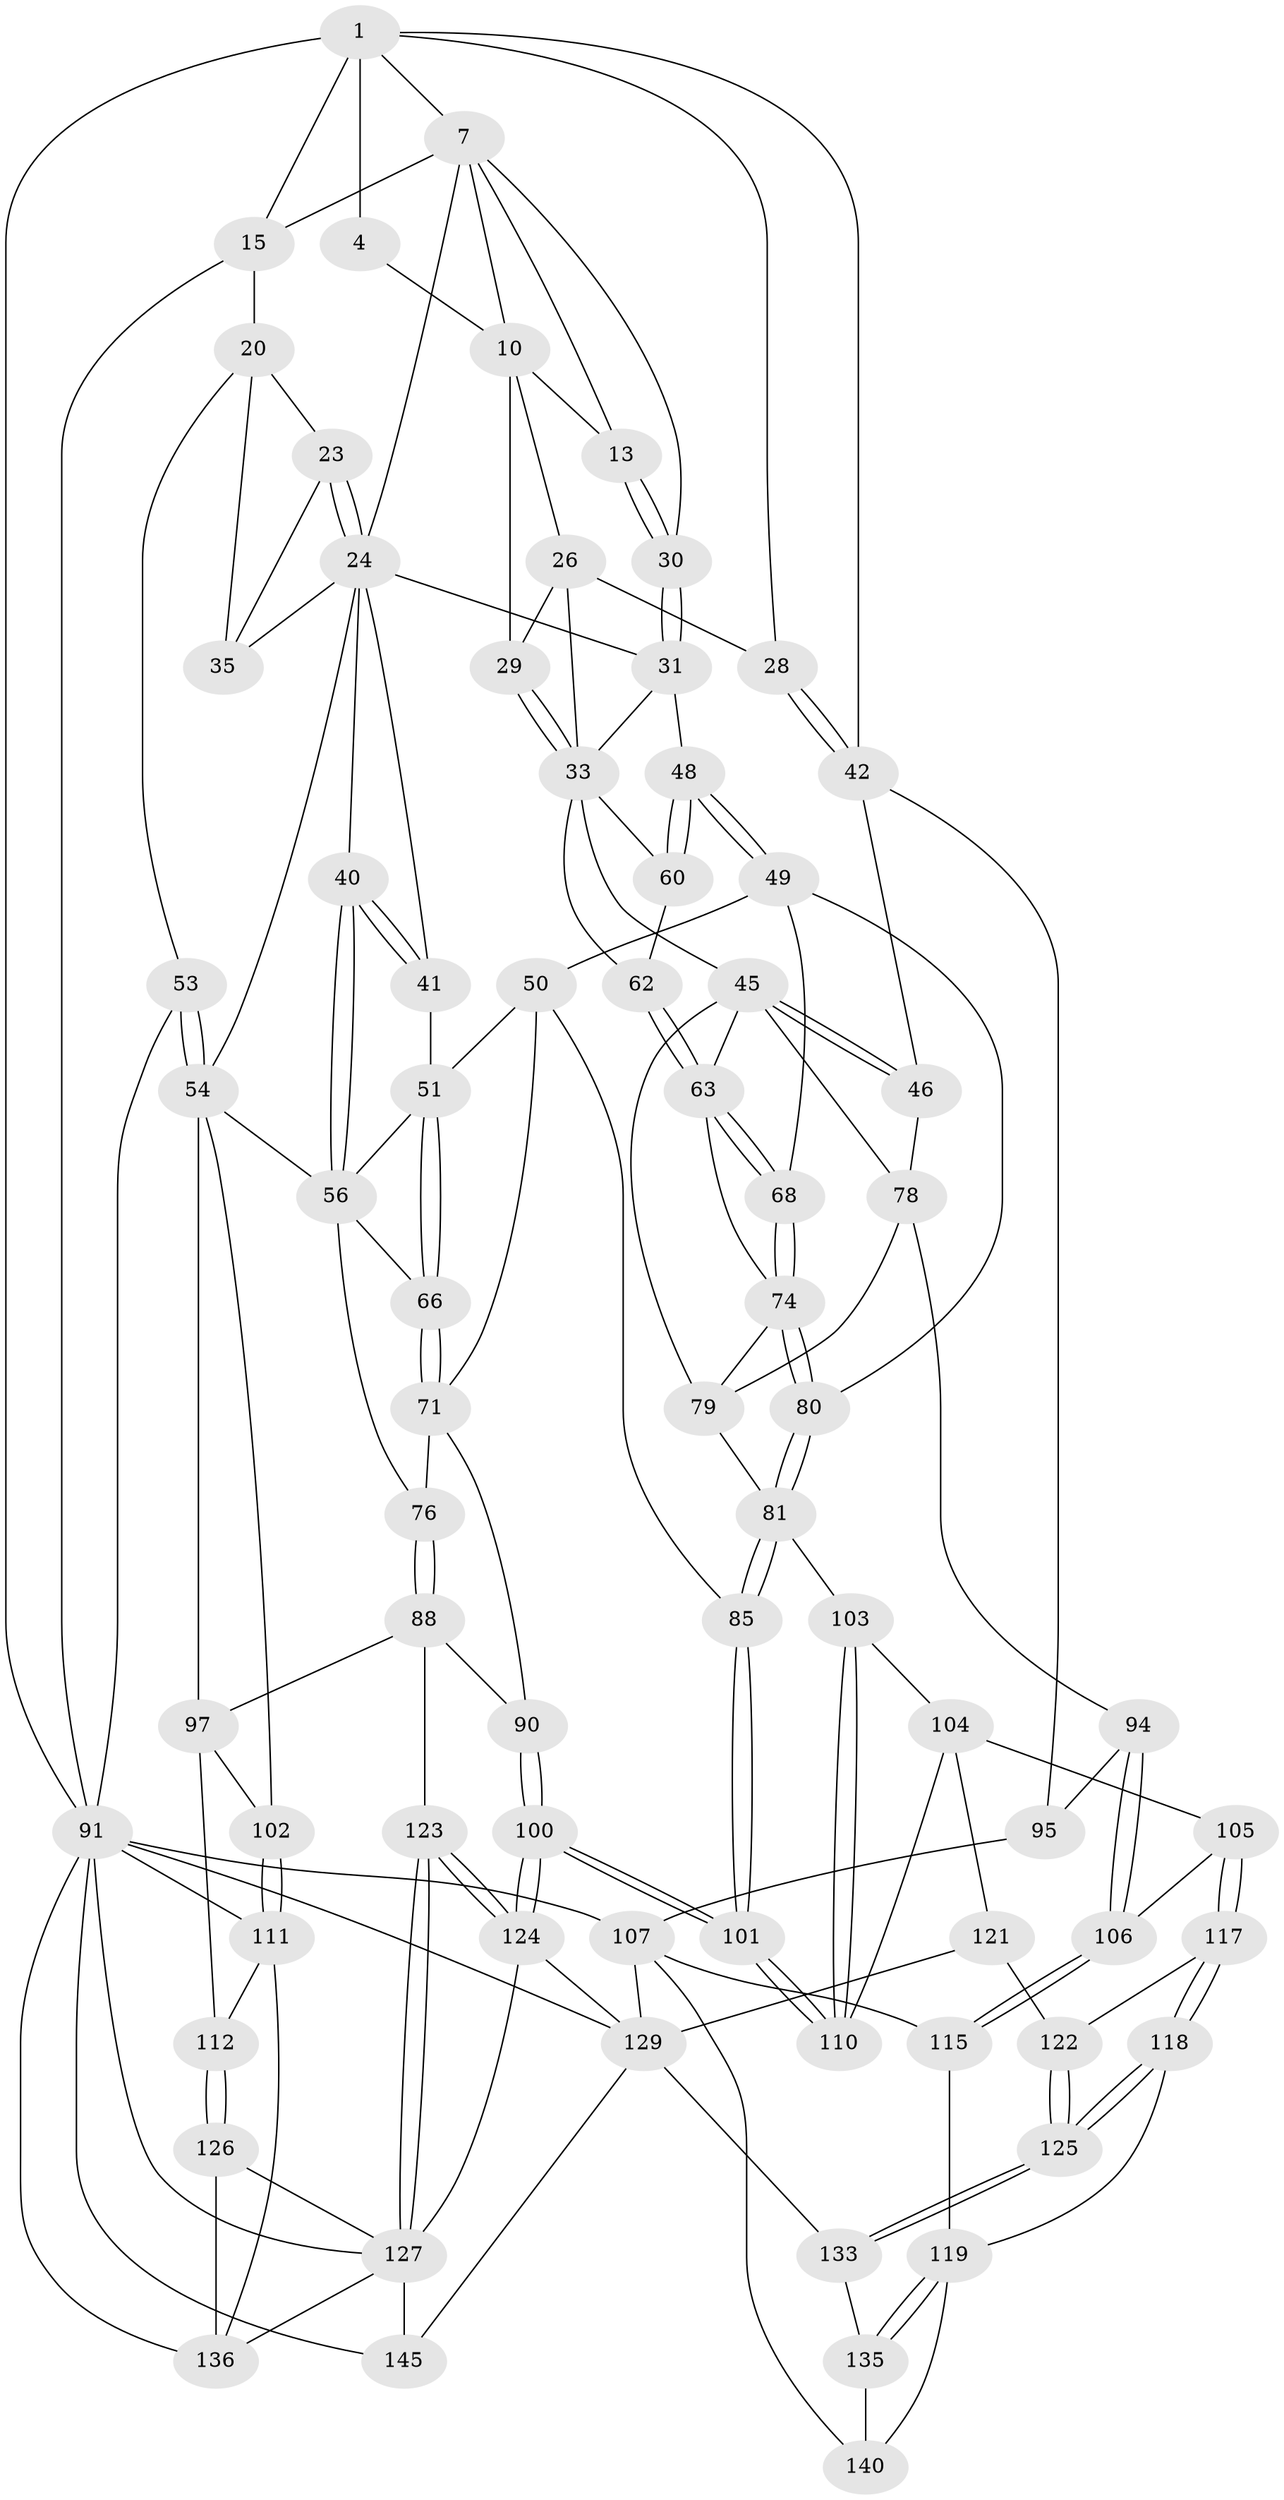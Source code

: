 // original degree distribution, {3: 0.02, 6: 0.24, 4: 0.24, 5: 0.5}
// Generated by graph-tools (version 1.1) at 2025/16/03/09/25 04:16:52]
// undirected, 75 vertices, 178 edges
graph export_dot {
graph [start="1"]
  node [color=gray90,style=filled];
  1 [pos="+0.29750606264663143+0",super="+6+2"];
  4 [pos="+0.13579674161307864+0.12149896509483896",super="+5"];
  7 [pos="+0.5389210482241612+0.0026565968532376257",super="+8+19"];
  10 [pos="+0.272676130432551+0.018930004600324277",super="+11"];
  13 [pos="+0.297674258814645+0.16113096845609987"];
  15 [pos="+0.9460828893534544+0",super="+16+18"];
  20 [pos="+1+0",super="+36+21"];
  23 [pos="+0.7776340968850064+0.2377534789224546"];
  24 [pos="+0.7649328327370589+0.25326893643696075",super="+25+39"];
  26 [pos="+0.15324108883247767+0.13921966852398152",super="+27"];
  28 [pos="+0.012821367797958259+0.24641444912260668"];
  29 [pos="+0.2243516248440325+0.22458424258777923"];
  30 [pos="+0.40546103611833706+0.20137882110242952"];
  31 [pos="+0.404904792174418+0.24431826496160344",super="+32"];
  33 [pos="+0.22656496958716213+0.2836660760795925",super="+38"];
  35 [pos="+0.9119950490121197+0.18406110069344914",super="+37"];
  40 [pos="+0.7546581227367126+0.3434675718959685"];
  41 [pos="+0.5886471356641751+0.31977165875384445"];
  42 [pos="+0+0.26232922543447423",super="+47"];
  45 [pos="+0.1537425446127396+0.3792812557103618",super="+65"];
  46 [pos="+0+0.46858625501989115"];
  48 [pos="+0.40051964762517006+0.33219602303988593"];
  49 [pos="+0.4106596931515532+0.3533154458726679",super="+67"];
  50 [pos="+0.4429503481844174+0.3759350569139504",super="+69"];
  51 [pos="+0.5324278647049125+0.3939217729641973",super="+52"];
  53 [pos="+1+0.4381423994946685",super="+93"];
  54 [pos="+1+0.46945062542011856",super="+55+86"];
  56 [pos="+0.7469426177286547+0.38927709180126546",super="+59+57"];
  60 [pos="+0.37869741352737324+0.3430927145496216"];
  62 [pos="+0.26732985517517593+0.4282297097415546"];
  63 [pos="+0.2650493849900412+0.4347422385011953",super="+64"];
  66 [pos="+0.5731742013265297+0.45442165927544087"];
  68 [pos="+0.3268137966217371+0.4643860311484704"];
  71 [pos="+0.5822011593292108+0.5157103697712861",super="+72"];
  74 [pos="+0.32059136939757615+0.49617895527321276",super="+75"];
  76 [pos="+0.6476012527648641+0.5292752713554494"];
  78 [pos="+0.1497522963026626+0.5166748134433684",super="+84"];
  79 [pos="+0.22641364165961442+0.5843509535191395",super="+83"];
  80 [pos="+0.39419192966517747+0.5928329910287841"];
  81 [pos="+0.3954546670473619+0.5984306944271626",super="+82"];
  85 [pos="+0.4259738790047195+0.635005458681439"];
  88 [pos="+0.6600156088054681+0.7172613247638906",super="+89"];
  90 [pos="+0.643393015016542+0.7140219207221717"];
  91 [pos="+1+1",super="+109+92+144"];
  94 [pos="+0.04347663655208061+0.6397248533628646"];
  95 [pos="+0.02243017702827739+0.6320394314315949",super="+96"];
  97 [pos="+0.787325574554033+0.6124340818833356",super="+98"];
  100 [pos="+0.42521341297261805+0.711926415626441"];
  101 [pos="+0.4241693482508359+0.710872136902831"];
  102 [pos="+0.8940433124076138+0.6790616578433278"];
  103 [pos="+0.2295042838674073+0.653157050788792"];
  104 [pos="+0.2209427178707221+0.6668771425584034",super="+114"];
  105 [pos="+0.17029654264278574+0.728565244359747"];
  106 [pos="+0.10665420934906877+0.7107481886312534"];
  107 [pos="+0+0.8153017022284601",super="+116+108"];
  110 [pos="+0.3917898969569476+0.7210597340134022"];
  111 [pos="+0.8874388638131026+0.7358879298536409",super="+113"];
  112 [pos="+0.7168013748011828+0.7507581209693309"];
  115 [pos="+0.04370289478762934+0.8334487917992238"];
  117 [pos="+0.17284877689338177+0.7333719299597159"];
  118 [pos="+0.15721362875435554+0.8307542890684149"];
  119 [pos="+0.14221648013239022+0.8414623569219059",super="+120"];
  121 [pos="+0.31290456305973013+0.7772720380816407",super="+131"];
  122 [pos="+0.24655498233719006+0.7752128407958004"];
  123 [pos="+0.5110044955926324+0.853308030452169"];
  124 [pos="+0.4586632182560203+0.8166971329985645",super="+128"];
  125 [pos="+0.2185218831145098+0.8606866861036029"];
  126 [pos="+0.7262721824313215+0.8360894197892786"];
  127 [pos="+0.5345216162923878+0.8831859824799433",super="+142"];
  129 [pos="+0.36852499166034686+0.901719726870948",super="+130+139"];
  133 [pos="+0.24766894484151455+0.9064473184468961",super="+134"];
  135 [pos="+0.157240774360346+0.923603358242985"];
  136 [pos="+0.8490590524112777+0.8654358435156986",super="+137"];
  140 [pos="+0.07613876078667793+0.9428373578287572"];
  145 [pos="+0.4662564548566082+1"];
  1 -- 7;
  1 -- 15 [weight=2];
  1 -- 4;
  1 -- 42;
  1 -- 28;
  1 -- 91;
  4 -- 10 [weight=2];
  7 -- 10;
  7 -- 13;
  7 -- 30;
  7 -- 24;
  7 -- 15;
  10 -- 29;
  10 -- 26;
  10 -- 13;
  13 -- 30;
  13 -- 30;
  15 -- 91;
  15 -- 20 [weight=2];
  20 -- 53;
  20 -- 23;
  20 -- 35;
  23 -- 24;
  23 -- 24;
  23 -- 35;
  24 -- 41;
  24 -- 31;
  24 -- 40;
  24 -- 35;
  24 -- 54;
  26 -- 29;
  26 -- 28;
  26 -- 33;
  28 -- 42;
  28 -- 42;
  29 -- 33;
  29 -- 33;
  30 -- 31;
  30 -- 31;
  31 -- 48;
  31 -- 33;
  33 -- 60;
  33 -- 45;
  33 -- 62;
  40 -- 41;
  40 -- 41;
  40 -- 56;
  40 -- 56;
  41 -- 51;
  42 -- 46;
  42 -- 95;
  45 -- 46;
  45 -- 46;
  45 -- 78;
  45 -- 79;
  45 -- 63;
  46 -- 78;
  48 -- 49;
  48 -- 49;
  48 -- 60;
  48 -- 60;
  49 -- 50 [weight=2];
  49 -- 80;
  49 -- 68;
  50 -- 51;
  50 -- 85;
  50 -- 71;
  51 -- 66;
  51 -- 66;
  51 -- 56;
  53 -- 54 [weight=2];
  53 -- 54;
  53 -- 91;
  54 -- 97;
  54 -- 102;
  54 -- 56;
  56 -- 76;
  56 -- 66;
  60 -- 62;
  62 -- 63;
  62 -- 63;
  63 -- 68;
  63 -- 68;
  63 -- 74;
  66 -- 71;
  66 -- 71;
  68 -- 74;
  68 -- 74;
  71 -- 76;
  71 -- 90;
  74 -- 80;
  74 -- 80;
  74 -- 79;
  76 -- 88;
  76 -- 88;
  78 -- 94;
  78 -- 79;
  79 -- 81;
  80 -- 81;
  80 -- 81;
  81 -- 85;
  81 -- 85;
  81 -- 103;
  85 -- 101;
  85 -- 101;
  88 -- 97;
  88 -- 90;
  88 -- 123;
  90 -- 100;
  90 -- 100;
  91 -- 111;
  91 -- 145;
  91 -- 136 [weight=2];
  91 -- 107;
  91 -- 127;
  91 -- 129;
  94 -- 95;
  94 -- 106;
  94 -- 106;
  95 -- 107 [weight=2];
  97 -- 102;
  97 -- 112;
  100 -- 101;
  100 -- 101;
  100 -- 124;
  100 -- 124;
  101 -- 110;
  101 -- 110;
  102 -- 111;
  102 -- 111;
  103 -- 104;
  103 -- 110;
  103 -- 110;
  104 -- 105;
  104 -- 121;
  104 -- 110;
  105 -- 106;
  105 -- 117;
  105 -- 117;
  106 -- 115;
  106 -- 115;
  107 -- 115;
  107 -- 140;
  107 -- 129;
  111 -- 112;
  111 -- 136;
  112 -- 126;
  112 -- 126;
  115 -- 119;
  117 -- 118;
  117 -- 118;
  117 -- 122;
  118 -- 119;
  118 -- 125;
  118 -- 125;
  119 -- 135;
  119 -- 135;
  119 -- 140;
  121 -- 122;
  121 -- 129 [weight=2];
  122 -- 125;
  122 -- 125;
  123 -- 124;
  123 -- 124;
  123 -- 127;
  123 -- 127;
  124 -- 129;
  124 -- 127;
  125 -- 133;
  125 -- 133;
  126 -- 127;
  126 -- 136;
  127 -- 145;
  127 -- 136;
  129 -- 133 [weight=2];
  129 -- 145;
  133 -- 135;
  135 -- 140;
}
